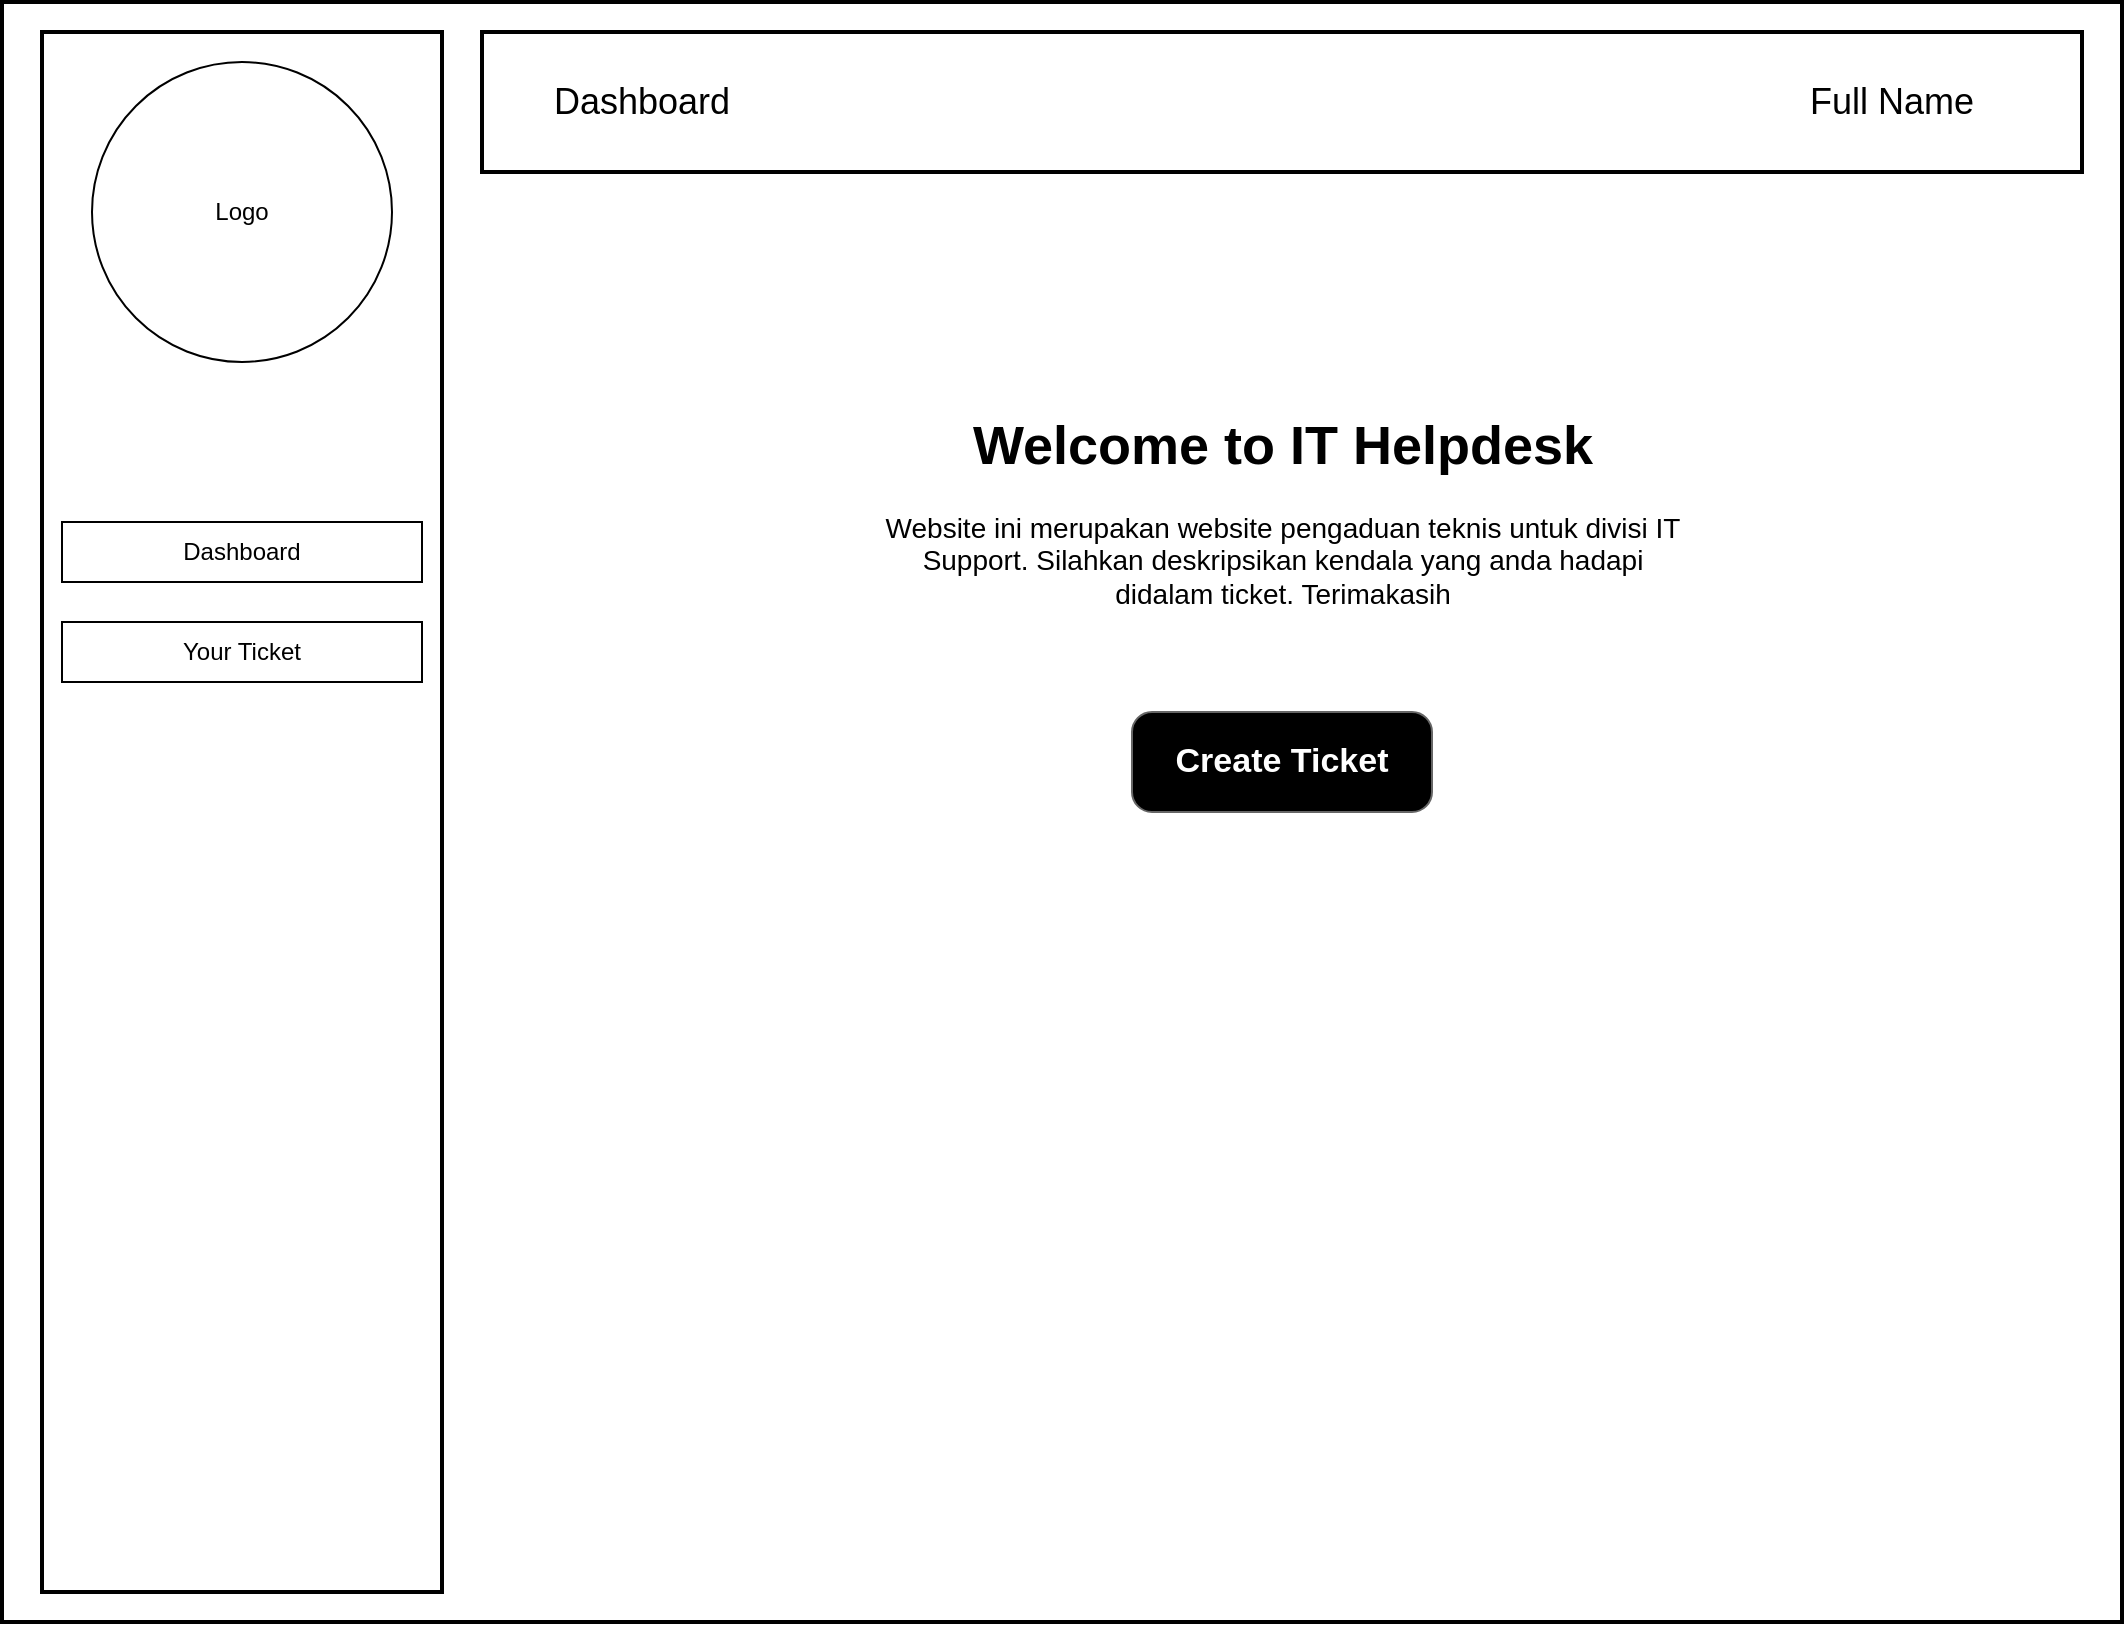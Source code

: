 <mxfile version="21.6.6" type="github">
  <diagram name="Page-1" id="2cc2dc42-3aac-f2a9-1cec-7a8b7cbee084">
    <mxGraphModel dx="1687" dy="911" grid="1" gridSize="10" guides="1" tooltips="1" connect="1" arrows="1" fold="1" page="1" pageScale="1" pageWidth="1100" pageHeight="850" background="none" math="0" shadow="0">
      <root>
        <mxCell id="0" />
        <mxCell id="1" parent="0" />
        <mxCell id="olosjIy-y9Px-S6xNgTF-2" value="" style="whiteSpace=wrap;html=1;fillColor=none;strokeWidth=2;" vertex="1" parent="1">
          <mxGeometry x="20" y="20" width="1060" height="810" as="geometry" />
        </mxCell>
        <mxCell id="olosjIy-y9Px-S6xNgTF-6" value="Logo" style="ellipse;whiteSpace=wrap;html=1;aspect=fixed;" vertex="1" parent="1">
          <mxGeometry x="65" y="50" width="150" height="150" as="geometry" />
        </mxCell>
        <mxCell id="olosjIy-y9Px-S6xNgTF-8" value="" style="rounded=0;whiteSpace=wrap;html=1;fillColor=none;strokeWidth=2;" vertex="1" parent="1">
          <mxGeometry x="260" y="35" width="800" height="70" as="geometry" />
        </mxCell>
        <mxCell id="olosjIy-y9Px-S6xNgTF-9" value="" style="rounded=0;whiteSpace=wrap;html=1;fillColor=none;strokeWidth=2;" vertex="1" parent="1">
          <mxGeometry x="40" y="35" width="200" height="780" as="geometry" />
        </mxCell>
        <mxCell id="olosjIy-y9Px-S6xNgTF-10" value="&lt;font style=&quot;font-size: 18px;&quot;&gt;Dashboard&lt;/font&gt;" style="text;html=1;strokeColor=none;fillColor=none;align=center;verticalAlign=middle;whiteSpace=wrap;rounded=0;" vertex="1" parent="1">
          <mxGeometry x="270" y="55" width="140" height="30" as="geometry" />
        </mxCell>
        <mxCell id="olosjIy-y9Px-S6xNgTF-11" value="&lt;font style=&quot;font-size: 18px;&quot;&gt;Full Name&lt;br&gt;&lt;/font&gt;" style="text;html=1;strokeColor=none;fillColor=none;align=center;verticalAlign=middle;whiteSpace=wrap;rounded=0;" vertex="1" parent="1">
          <mxGeometry x="895" y="55" width="140" height="30" as="geometry" />
        </mxCell>
        <mxCell id="olosjIy-y9Px-S6xNgTF-12" value="&lt;h1 align=&quot;center&quot;&gt;&lt;font style=&quot;font-size: 27px;&quot;&gt;Welcome to IT Helpdesk&lt;/font&gt; &lt;br&gt;&lt;/h1&gt;&lt;p align=&quot;center&quot;&gt;&lt;font style=&quot;font-size: 14px;&quot;&gt;Website ini merupakan website pengaduan teknis untuk divisi IT Support. Silahkan deskripsikan kendala yang anda hadapi didalam ticket. Terimakasih&lt;/font&gt;&lt;br&gt;&lt;/p&gt;" style="text;html=1;strokeColor=none;fillColor=none;spacing=5;spacingTop=-20;whiteSpace=wrap;overflow=hidden;rounded=0;align=center;" vertex="1" parent="1">
          <mxGeometry x="452.5" y="220" width="415" height="120" as="geometry" />
        </mxCell>
        <mxCell id="olosjIy-y9Px-S6xNgTF-13" value="Create Ticket" style="strokeWidth=1;shadow=0;dashed=0;align=center;html=1;shape=mxgraph.mockup.buttons.button;strokeColor=#666666;fontColor=#ffffff;mainText=;buttonStyle=round;fontSize=17;fontStyle=1;fillColor=#000000;whiteSpace=wrap;" vertex="1" parent="1">
          <mxGeometry x="585" y="375" width="150" height="50" as="geometry" />
        </mxCell>
        <mxCell id="olosjIy-y9Px-S6xNgTF-14" value="Dashboard" style="rounded=0;whiteSpace=wrap;html=1;fillColor=none;" vertex="1" parent="1">
          <mxGeometry x="50" y="280" width="180" height="30" as="geometry" />
        </mxCell>
        <mxCell id="olosjIy-y9Px-S6xNgTF-15" value="Your Ticket" style="rounded=0;whiteSpace=wrap;html=1;fillColor=none;" vertex="1" parent="1">
          <mxGeometry x="50" y="330" width="180" height="30" as="geometry" />
        </mxCell>
      </root>
    </mxGraphModel>
  </diagram>
</mxfile>
